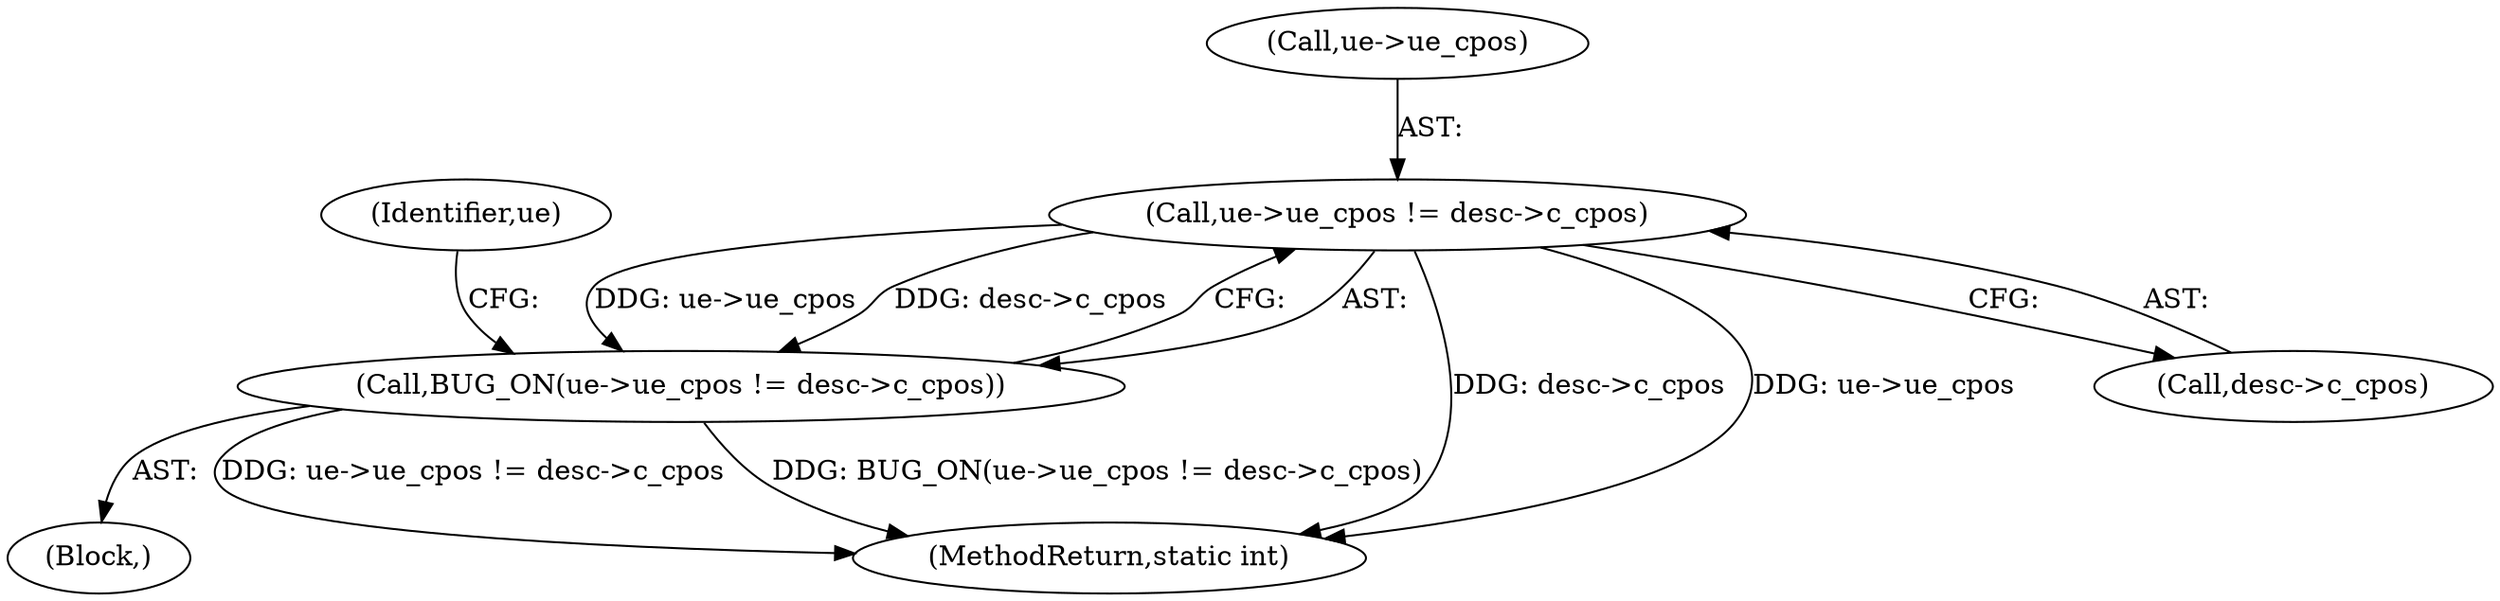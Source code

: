 digraph "0_linux_3e4c56d41eef5595035872a2ec5a483f42e8917f@pointer" {
"1000418" [label="(Call,ue->ue_cpos != desc->c_cpos)"];
"1000417" [label="(Call,BUG_ON(ue->ue_cpos != desc->c_cpos))"];
"1000427" [label="(Identifier,ue)"];
"1000418" [label="(Call,ue->ue_cpos != desc->c_cpos)"];
"1000484" [label="(MethodReturn,static int)"];
"1000419" [label="(Call,ue->ue_cpos)"];
"1000417" [label="(Call,BUG_ON(ue->ue_cpos != desc->c_cpos))"];
"1000422" [label="(Call,desc->c_cpos)"];
"1000412" [label="(Block,)"];
"1000418" -> "1000417"  [label="AST: "];
"1000418" -> "1000422"  [label="CFG: "];
"1000419" -> "1000418"  [label="AST: "];
"1000422" -> "1000418"  [label="AST: "];
"1000417" -> "1000418"  [label="CFG: "];
"1000418" -> "1000484"  [label="DDG: desc->c_cpos"];
"1000418" -> "1000484"  [label="DDG: ue->ue_cpos"];
"1000418" -> "1000417"  [label="DDG: ue->ue_cpos"];
"1000418" -> "1000417"  [label="DDG: desc->c_cpos"];
"1000417" -> "1000412"  [label="AST: "];
"1000427" -> "1000417"  [label="CFG: "];
"1000417" -> "1000484"  [label="DDG: ue->ue_cpos != desc->c_cpos"];
"1000417" -> "1000484"  [label="DDG: BUG_ON(ue->ue_cpos != desc->c_cpos)"];
}
